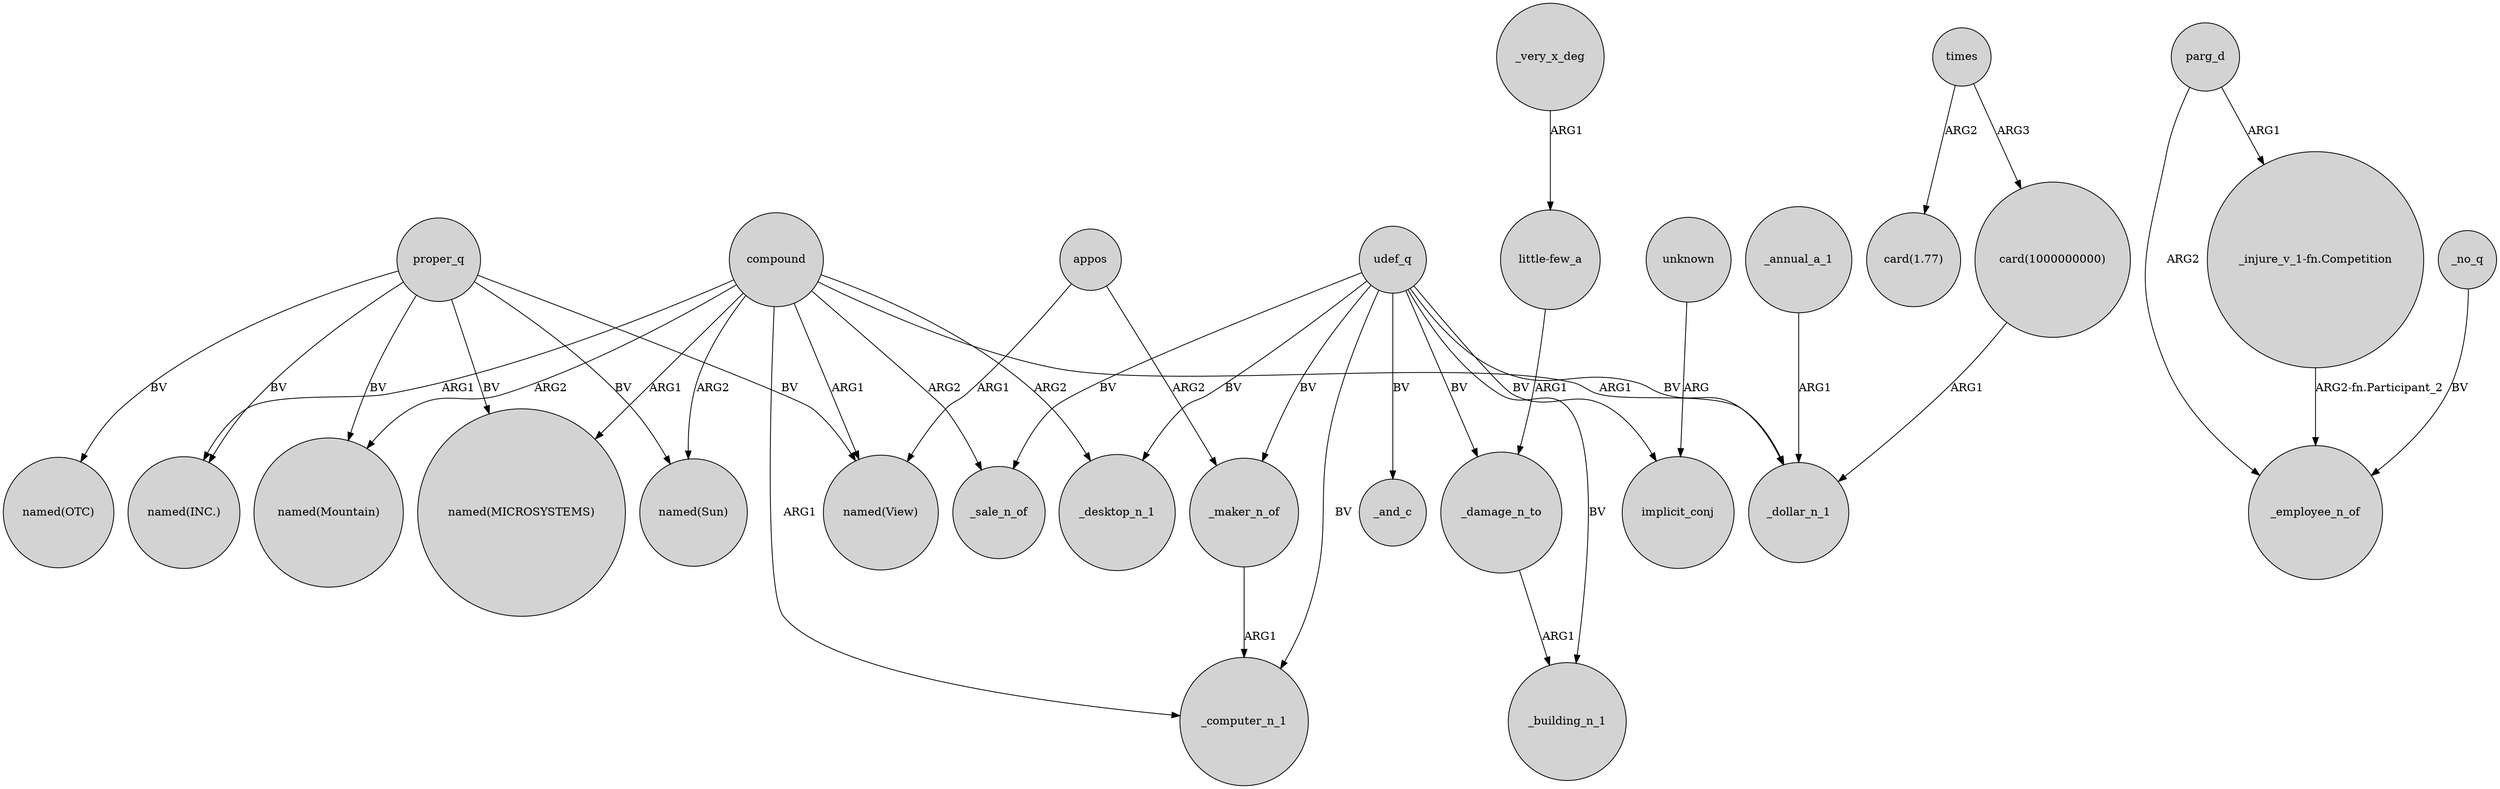 digraph {
	node [shape=circle style=filled]
	"card(1000000000)" -> _dollar_n_1 [label=ARG1]
	compound -> "named(Mountain)" [label=ARG2]
	compound -> _computer_n_1 [label=ARG1]
	parg_d -> _employee_n_of [label=ARG2]
	_very_x_deg -> "little-few_a" [label=ARG1]
	compound -> "named(Sun)" [label=ARG2]
	compound -> _dollar_n_1 [label=ARG1]
	proper_q -> "named(INC.)" [label=BV]
	unknown -> implicit_conj [label=ARG]
	_no_q -> _employee_n_of [label=BV]
	"_injure_v_1-fn.Competition" -> _employee_n_of [label="ARG2-fn.Participant_2"]
	udef_q -> _building_n_1 [label=BV]
	_damage_n_to -> _building_n_1 [label=ARG1]
	compound -> "named(View)" [label=ARG1]
	udef_q -> _sale_n_of [label=BV]
	udef_q -> _and_c [label=BV]
	times -> "card(1000000000)" [label=ARG3]
	proper_q -> "named(View)" [label=BV]
	proper_q -> "named(Mountain)" [label=BV]
	udef_q -> _maker_n_of [label=BV]
	_maker_n_of -> _computer_n_1 [label=ARG1]
	compound -> "named(MICROSYSTEMS)" [label=ARG1]
	parg_d -> "_injure_v_1-fn.Competition" [label=ARG1]
	proper_q -> "named(Sun)" [label=BV]
	compound -> _desktop_n_1 [label=ARG2]
	proper_q -> "named(OTC)" [label=BV]
	appos -> "named(View)" [label=ARG1]
	udef_q -> _damage_n_to [label=BV]
	times -> "card(1.77)" [label=ARG2]
	appos -> _maker_n_of [label=ARG2]
	udef_q -> _computer_n_1 [label=BV]
	_annual_a_1 -> _dollar_n_1 [label=ARG1]
	udef_q -> _dollar_n_1 [label=BV]
	"little-few_a" -> _damage_n_to [label=ARG1]
	proper_q -> "named(MICROSYSTEMS)" [label=BV]
	udef_q -> _desktop_n_1 [label=BV]
	compound -> "named(INC.)" [label=ARG1]
	udef_q -> implicit_conj [label=BV]
	compound -> _sale_n_of [label=ARG2]
}
